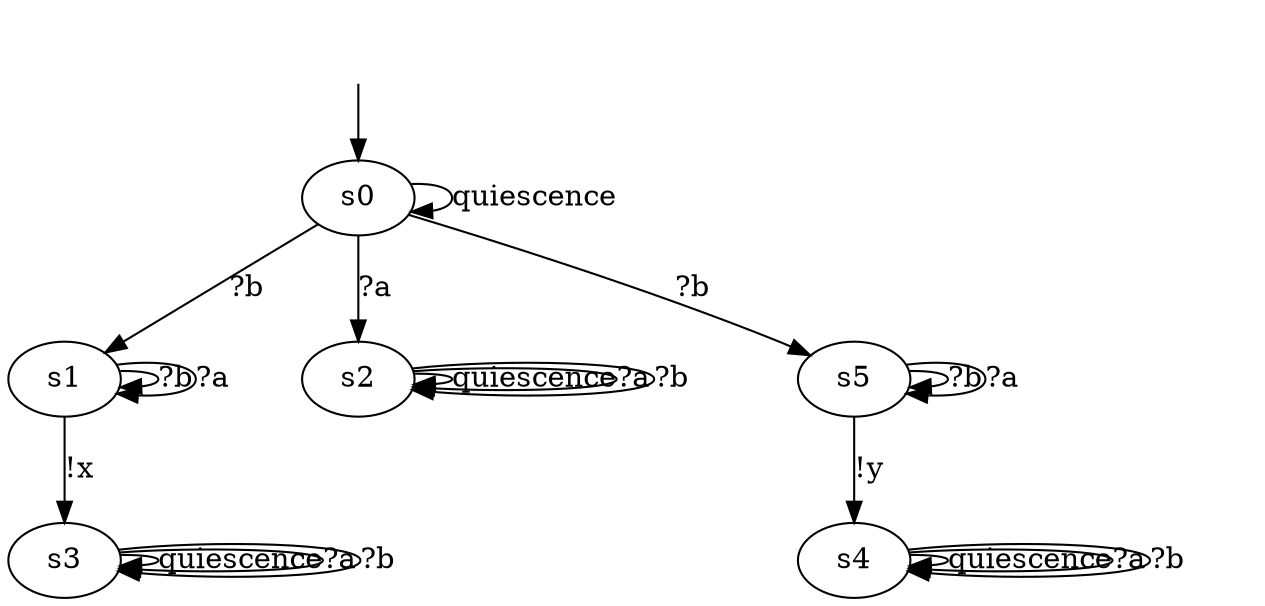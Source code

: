 digraph "../../DotModels/Iolts/ioco/12_ioco_S" {
s0 [label=s0];
s1 [label=s1];
s2 [label=s2];
s3 [label=s3];
s4 [label=s4];
s5 [label=s5];
s0 -> s0  [label=quiescence];
s0 -> s2  [label="?a"];
s0 -> s5  [label="?b"];
s0 -> s1  [label="?b"];
s1 -> s3  [label="!x"];
s1 -> s1  [label="?b"];
s1 -> s1  [label="?a"];
s2 -> s2  [label=quiescence];
s2 -> s2  [label="?a"];
s2 -> s2  [label="?b"];
s3 -> s3  [label=quiescence];
s3 -> s3  [label="?a"];
s3 -> s3  [label="?b"];
s4 -> s4  [label=quiescence];
s4 -> s4  [label="?a"];
s4 -> s4  [label="?b"];
s5 -> s4  [label="!y"];
s5 -> s5  [label="?b"];
s5 -> s5  [label="?a"];
__start0 [label="", shape=none];
__start0 -> s0  [label=""];
}
